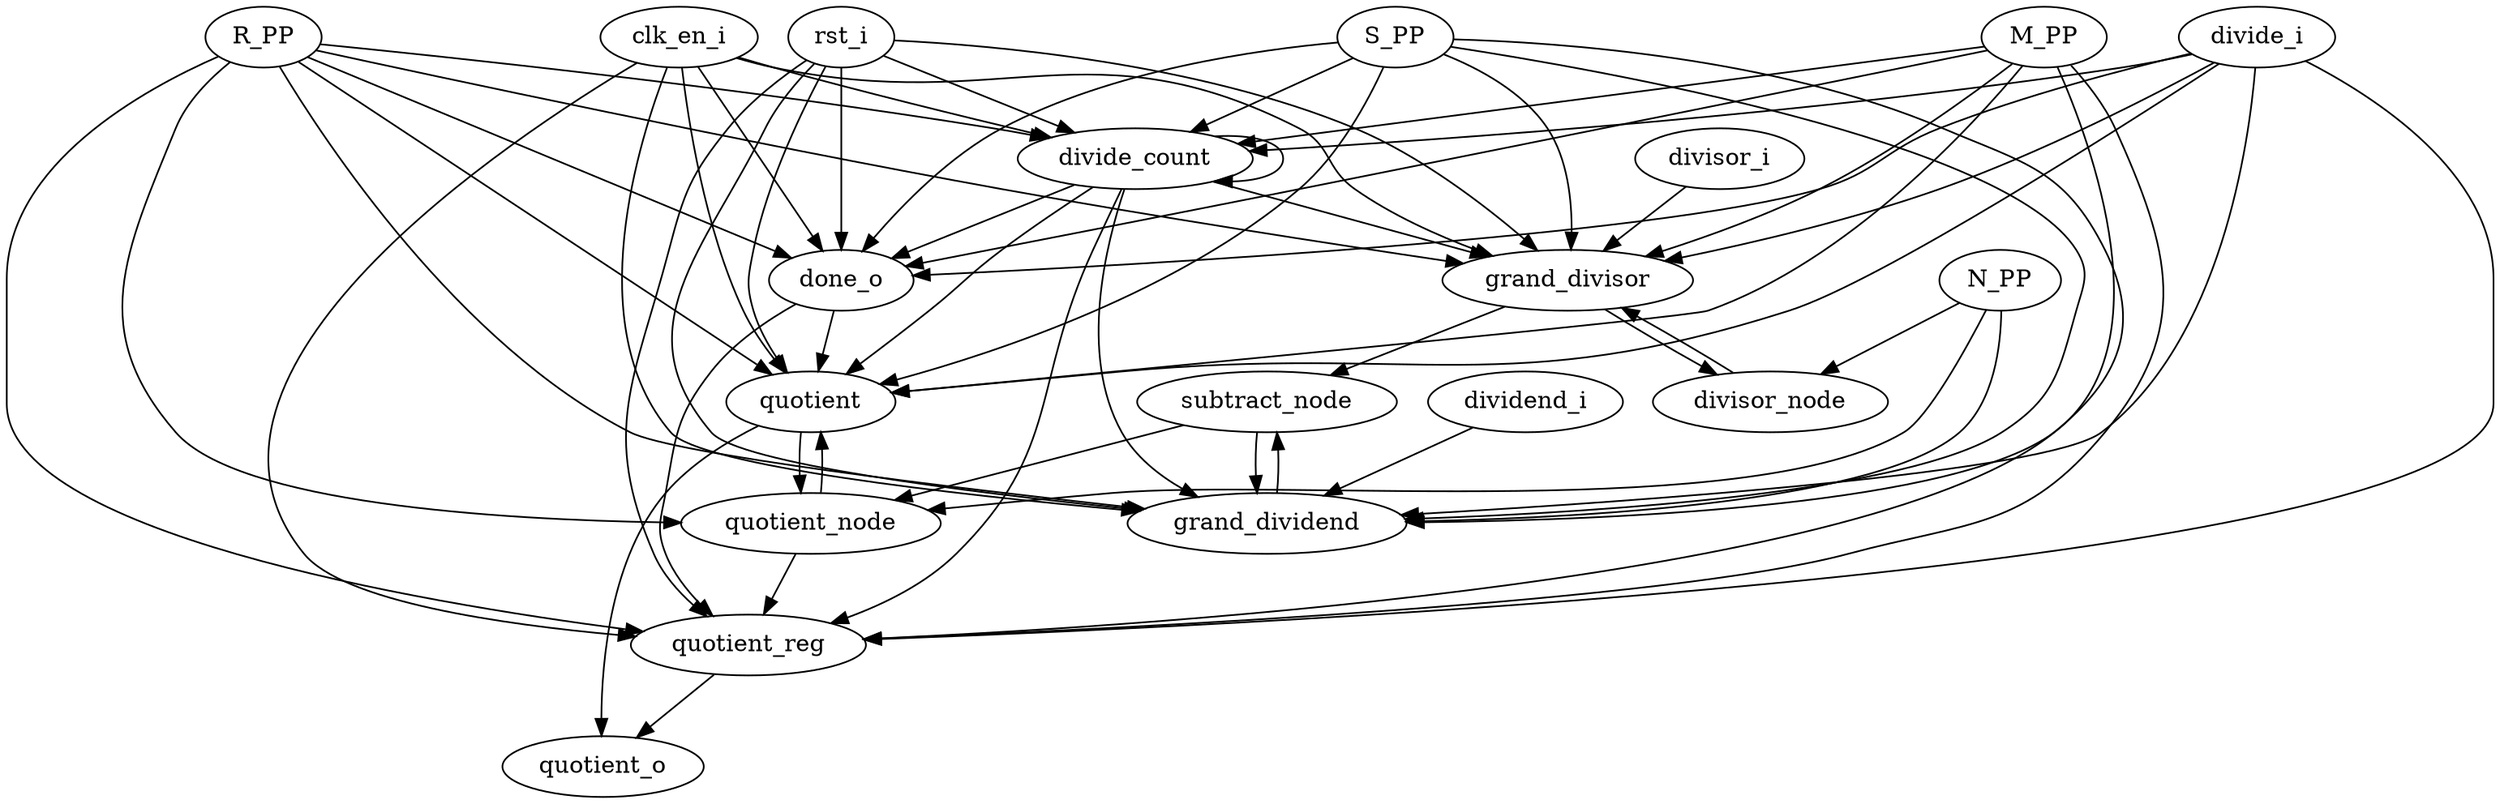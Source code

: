 digraph "" {
	divide_i -> done_o	 [weight=2.0];
	divide_i -> divide_count	 [weight=2.0];
	divide_i -> quotient_reg	 [weight=1.0];
	divide_i -> grand_divisor	 [weight=2.0];
	divide_i -> grand_dividend	 [weight=2.0];
	divide_i -> quotient	 [weight=3.0];
	done_o -> quotient_reg	 [weight=1.0];
	done_o -> quotient	 [weight=1.0];
	divisor_node -> grand_divisor	 [weight=1.0];
	rst_i -> done_o	 [weight=7.0];
	rst_i -> divide_count	 [weight=3.0];
	rst_i -> quotient_reg	 [weight=1.0];
	rst_i -> grand_divisor	 [weight=3.0];
	rst_i -> grand_dividend	 [weight=3.0];
	rst_i -> quotient	 [weight=4.0];
	dividend_i -> grand_dividend	 [weight=1.0];
	divisor_i -> grand_divisor	 [weight=1.0];
	clk_en_i -> done_o	 [weight=6.0];
	clk_en_i -> divide_count	 [weight=2.0];
	clk_en_i -> quotient_reg	 [weight=1.0];
	clk_en_i -> grand_divisor	 [weight=2.0];
	clk_en_i -> grand_dividend	 [weight=2.0];
	clk_en_i -> quotient	 [weight=3.0];
	divide_count -> done_o	 [weight=2.0];
	divide_count -> divide_count	 [weight=2.0];
	divide_count -> quotient_reg	 [weight=1.0];
	divide_count -> grand_divisor	 [weight=1.0];
	divide_count -> grand_dividend	 [weight=1.0];
	divide_count -> quotient	 [weight=2.0];
	quotient_reg -> quotient_o	 [weight=1.0];
	S_PP -> done_o	 [weight=2.0];
	S_PP -> divide_count	 [weight=1.0];
	S_PP -> quotient_reg	 [weight=1.0];
	S_PP -> grand_divisor	 [weight=1.0];
	S_PP -> grand_dividend	 [weight=1.0];
	S_PP -> quotient	 [weight=2.0];
	quotient_node -> quotient_reg	 [weight=1.0];
	quotient_node -> quotient	 [weight=2.0];
	R_PP -> done_o	 [weight=2.0];
	R_PP -> divide_count	 [weight=1.0];
	R_PP -> quotient_reg	 [weight=1.0];
	R_PP -> quotient_node	 [weight=1.0];
	R_PP -> grand_divisor	 [weight=2.0];
	R_PP -> grand_dividend	 [weight=2.0];
	R_PP -> quotient	 [weight=2.0];
	subtract_node -> quotient_node	 [weight=1.0];
	subtract_node -> grand_dividend	 [weight=2.0];
	grand_divisor -> divisor_node	 [weight=1.0];
	grand_divisor -> subtract_node	 [weight=1.0];
	N_PP -> divisor_node	 [weight=1.0];
	N_PP -> quotient_node	 [weight=1.0];
	N_PP -> grand_dividend	 [weight=1.0];
	M_PP -> done_o	 [weight=2.0];
	M_PP -> divide_count	 [weight=1.0];
	M_PP -> quotient_reg	 [weight=1.0];
	M_PP -> grand_divisor	 [weight=1.0];
	M_PP -> grand_dividend	 [weight=2.0];
	M_PP -> quotient	 [weight=2.0];
	grand_dividend -> subtract_node	 [weight=1.0];
	quotient -> quotient_o	 [weight=1.0];
	quotient -> quotient_node	 [weight=1.0];
}

